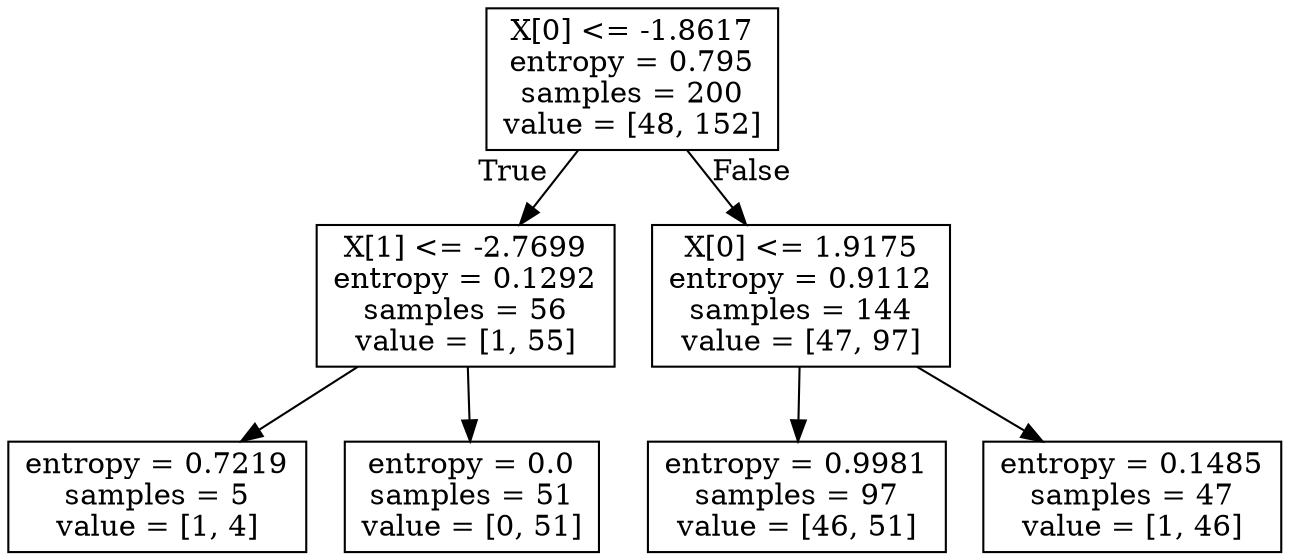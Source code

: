 digraph Tree {
node [shape=box] ;
0 [label="X[0] <= -1.8617\nentropy = 0.795\nsamples = 200\nvalue = [48, 152]"] ;
1 [label="X[1] <= -2.7699\nentropy = 0.1292\nsamples = 56\nvalue = [1, 55]"] ;
0 -> 1 [labeldistance=2.5, labelangle=45, headlabel="True"] ;
2 [label="entropy = 0.7219\nsamples = 5\nvalue = [1, 4]"] ;
1 -> 2 ;
3 [label="entropy = 0.0\nsamples = 51\nvalue = [0, 51]"] ;
1 -> 3 ;
4 [label="X[0] <= 1.9175\nentropy = 0.9112\nsamples = 144\nvalue = [47, 97]"] ;
0 -> 4 [labeldistance=2.5, labelangle=-45, headlabel="False"] ;
5 [label="entropy = 0.9981\nsamples = 97\nvalue = [46, 51]"] ;
4 -> 5 ;
6 [label="entropy = 0.1485\nsamples = 47\nvalue = [1, 46]"] ;
4 -> 6 ;
}